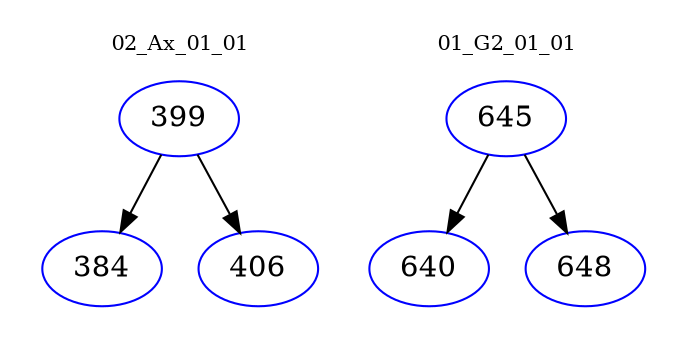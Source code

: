 digraph{
subgraph cluster_0 {
color = white
label = "02_Ax_01_01";
fontsize=10;
T0_399 [label="399", color="blue"]
T0_399 -> T0_384 [color="black"]
T0_384 [label="384", color="blue"]
T0_399 -> T0_406 [color="black"]
T0_406 [label="406", color="blue"]
}
subgraph cluster_1 {
color = white
label = "01_G2_01_01";
fontsize=10;
T1_645 [label="645", color="blue"]
T1_645 -> T1_640 [color="black"]
T1_640 [label="640", color="blue"]
T1_645 -> T1_648 [color="black"]
T1_648 [label="648", color="blue"]
}
}
